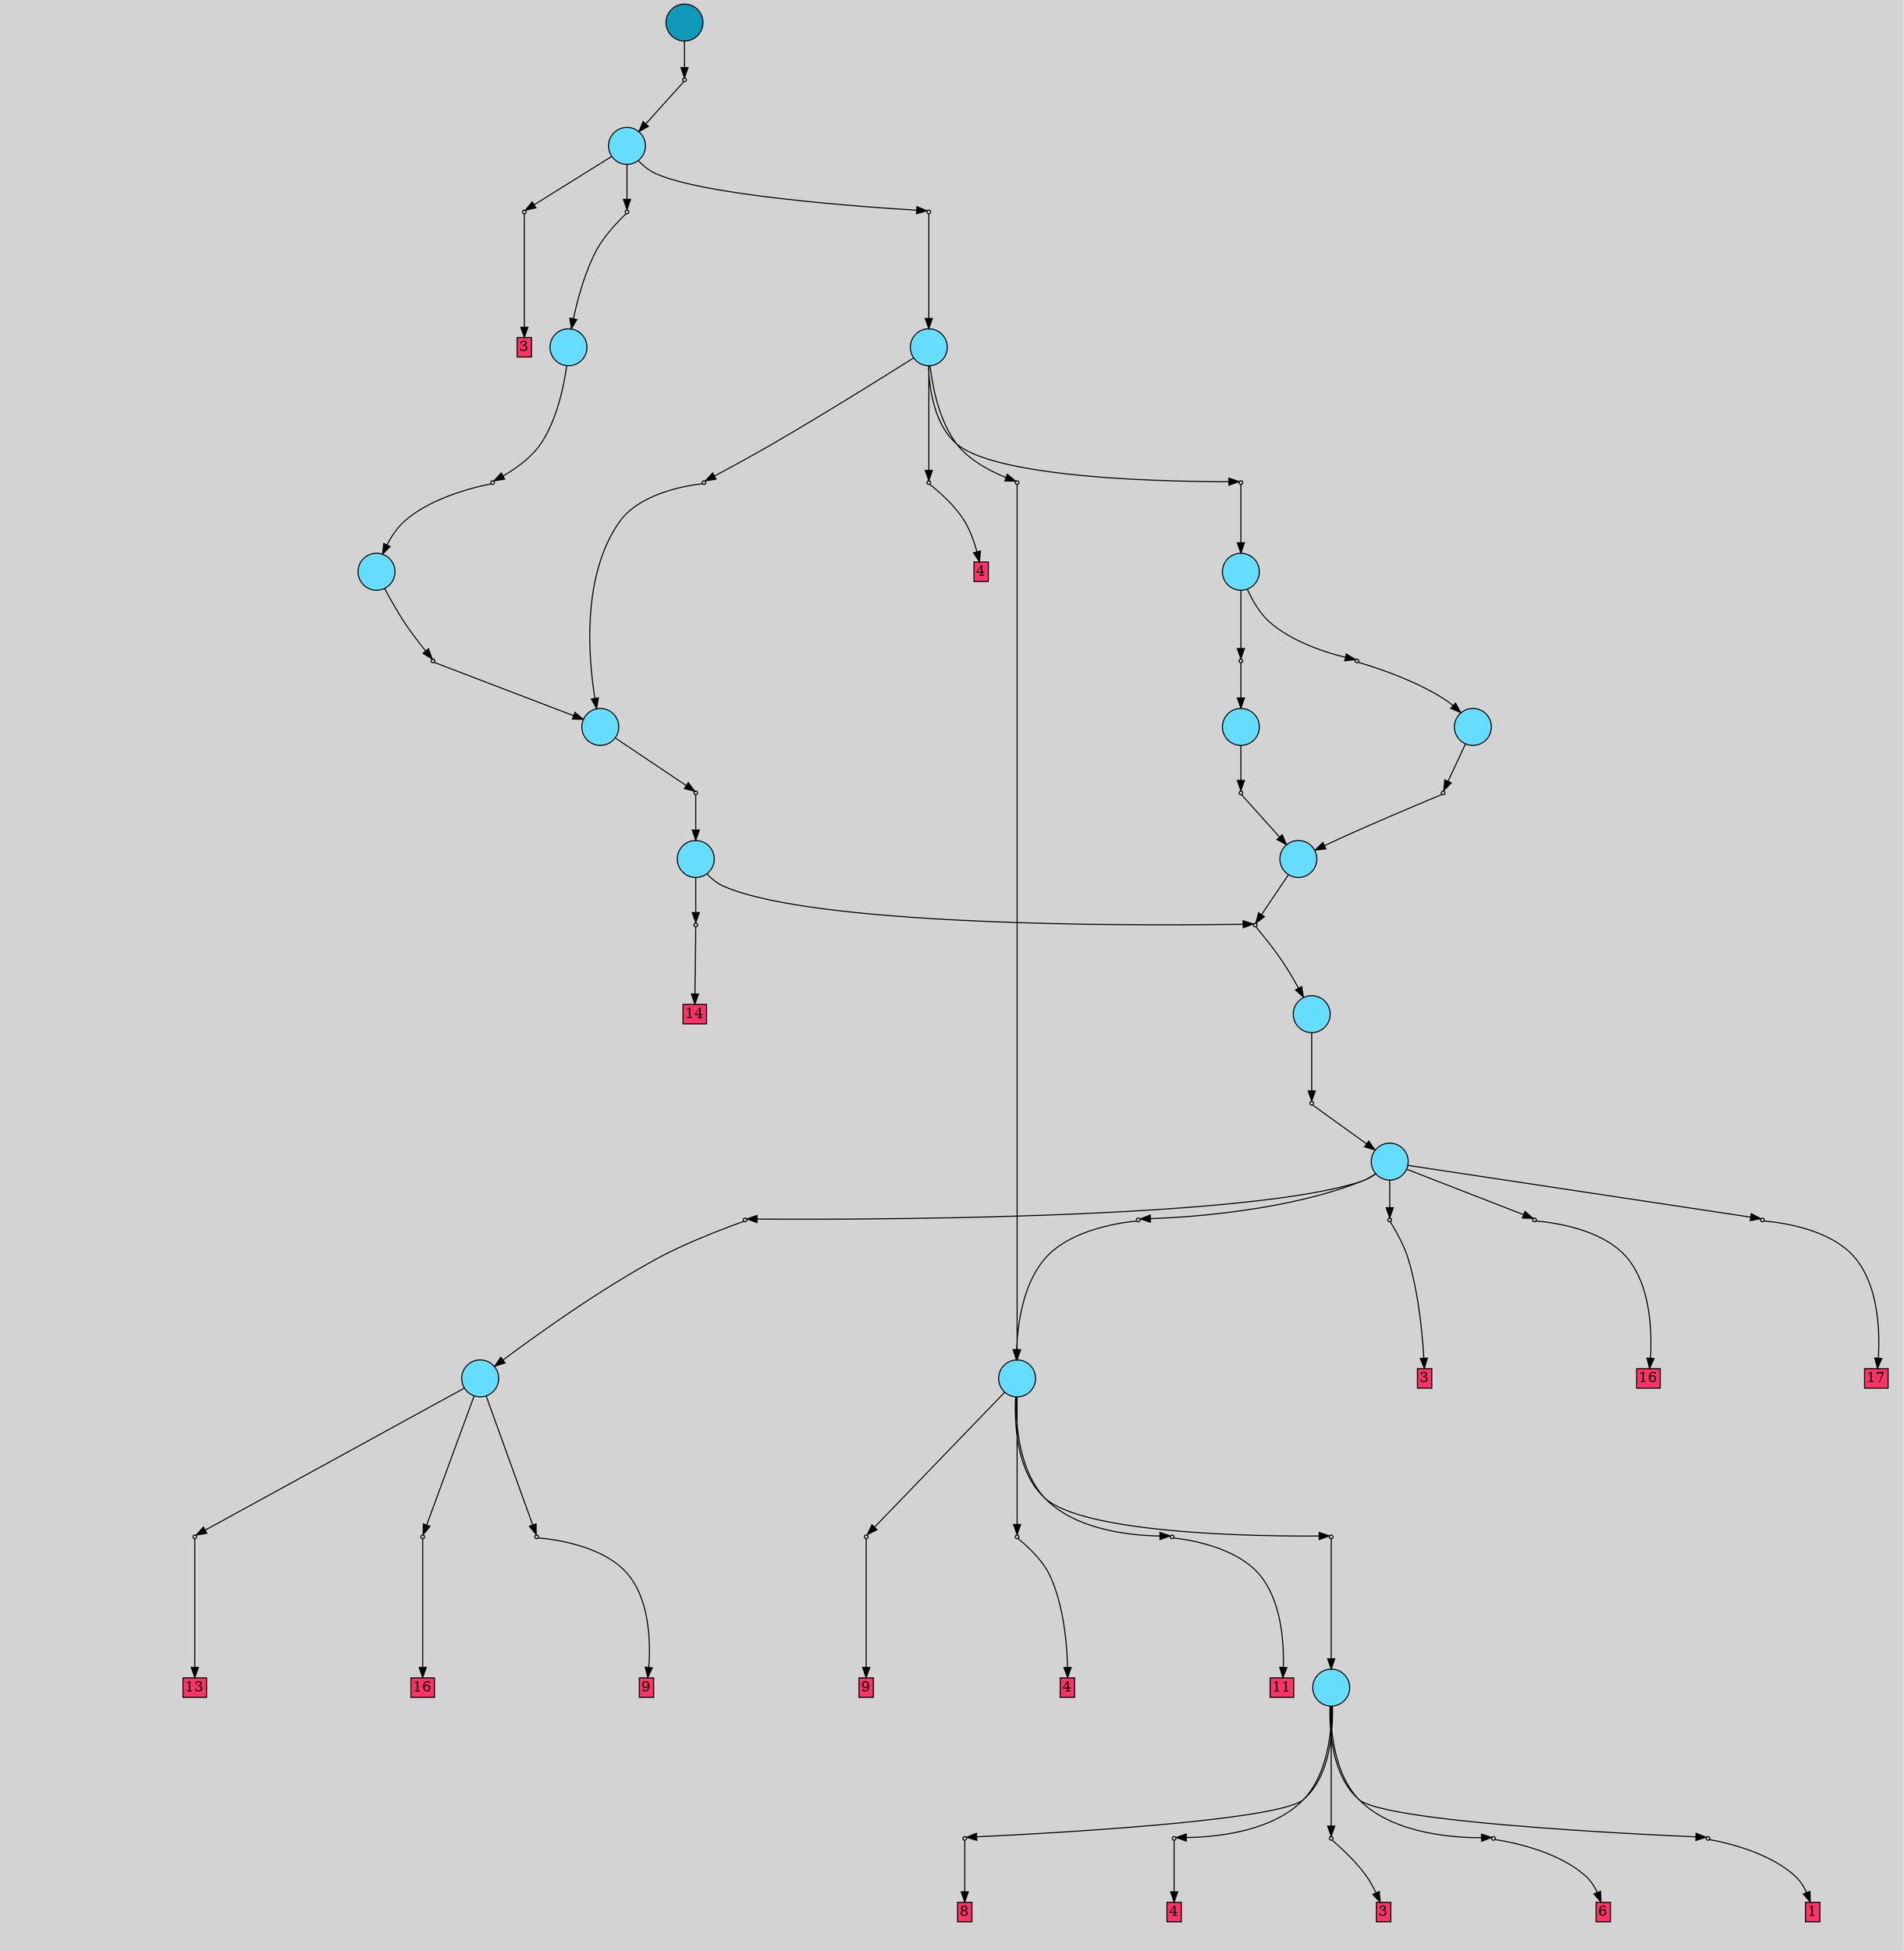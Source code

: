 digraph{
	graph[pad = "0.212, 0.055" bgcolor = lightgray]
	node[shape=circle style = filled label = ""]
		T0 [fillcolor="#66ddff"]
		T1 [fillcolor="#66ddff"]
		T2 [fillcolor="#66ddff"]
		T3 [fillcolor="#66ddff"]
		T4 [fillcolor="#66ddff"]
		T5 [fillcolor="#66ddff"]
		T6 [fillcolor="#66ddff"]
		T7 [fillcolor="#66ddff"]
		T8 [fillcolor="#66ddff"]
		T9 [fillcolor="#66ddff"]
		T10 [fillcolor="#66ddff"]
		T11 [fillcolor="#66ddff"]
		T12 [fillcolor="#66ddff"]
		T13 [fillcolor="#66ddff"]
		T14 [fillcolor="#66ddff"]
		T15 [fillcolor="#1199bb"]
		P0 [fillcolor="#cccccc" shape=point] //
		I0 [shape=box style=invis label="5|7&1|307#1|662&#92;n2|4&1|239#0|103&#92;n4|2&0|1132#1|1163&#92;n7|2&0|890#0|492&#92;n0|0&1|457#0|1282&#92;n"]
		P0 -> I0[style=invis]
		A0 [fillcolor="#ff3366" shape=box margin=0.03 width=0 height=0 label="9"]
		T0 -> P0 -> A0
		P1 [fillcolor="#cccccc" shape=point] //
		I1 [shape=box style=invis label="6|7&1|526#1|971&#92;n4|0&0|935#1|431&#92;n"]
		P1 -> I1[style=invis]
		A1 [fillcolor="#ff3366" shape=box margin=0.03 width=0 height=0 label="13"]
		T0 -> P1 -> A1
		P2 [fillcolor="#cccccc" shape=point] //
		I2 [shape=box style=invis label="4|7&1|962#1|591&#92;n6|4&0|943#0|935&#92;n4|0&0|220#1|229&#92;n2|1&0|776#1|1288&#92;n4|5&1|198#0|617&#92;n2|2&1|749#1|810&#92;n4|7&1|552#1|1295&#92;n2|3&1|95#1|608&#92;n4|1&0|359#0|221&#92;n7|7&0|1303#0|312&#92;n1|6&0|911#0|603&#92;n1|0&0|842#0|65&#92;n4|0&0|1323#0|1176&#92;n2|0&0|870#0|456&#92;n"]
		P2 -> I2[style=invis]
		A2 [fillcolor="#ff3366" shape=box margin=0.03 width=0 height=0 label="16"]
		T0 -> P2 -> A2
		P3 [fillcolor="#cccccc" shape=point] //
		I3 [shape=box style=invis label="0|0&1|1178#1|647&#92;n"]
		P3 -> I3[style=invis]
		A3 [fillcolor="#ff3366" shape=box margin=0.03 width=0 height=0 label="8"]
		T1 -> P3 -> A3
		P4 [fillcolor="#cccccc" shape=point] //
		I4 [shape=box style=invis label="7|0&1|795#0|733&#92;n1|7&0|1200#1|309&#92;n7|5&1|207#0|40&#92;n3|0&0|501#0|239&#92;n"]
		P4 -> I4[style=invis]
		A4 [fillcolor="#ff3366" shape=box margin=0.03 width=0 height=0 label="4"]
		T1 -> P4 -> A4
		P5 [fillcolor="#cccccc" shape=point] //
		I5 [shape=box style=invis label="7|1&0|1020#1|702&#92;n3|0&1|933#0|1&#92;n"]
		P5 -> I5[style=invis]
		A5 [fillcolor="#ff3366" shape=box margin=0.03 width=0 height=0 label="3"]
		T1 -> P5 -> A5
		P6 [fillcolor="#cccccc" shape=point] //
		I6 [shape=box style=invis label="4|5&1|110#1|165&#92;n3|0&1|1122#0|1269&#92;n3|4&0|589#1|957&#92;n3|0&0|4#0|328&#92;n"]
		P6 -> I6[style=invis]
		A6 [fillcolor="#ff3366" shape=box margin=0.03 width=0 height=0 label="6"]
		T1 -> P6 -> A6
		P7 [fillcolor="#cccccc" shape=point] //
		I7 [shape=box style=invis label="2|3&1|343#1|929&#92;n6|2&0|315#0|827&#92;n0|0&1|637#0|1338&#92;n"]
		P7 -> I7[style=invis]
		A7 [fillcolor="#ff3366" shape=box margin=0.03 width=0 height=0 label="1"]
		T1 -> P7 -> A7
		P8 [fillcolor="#cccccc" shape=point] //
		I8 [shape=box style=invis label="1|0&1|112#1|712&#92;n"]
		P8 -> I8[style=invis]
		A8 [fillcolor="#ff3366" shape=box margin=0.03 width=0 height=0 label="4"]
		T2 -> P8 -> A8
		P9 [fillcolor="#cccccc" shape=point] //
		I9 [shape=box style=invis label="5|1&1|324#0|301&#92;n2|5&0|881#1|1048&#92;n4|0&0|589#0|608&#92;n"]
		P9 -> I9[style=invis]
		A9 [fillcolor="#ff3366" shape=box margin=0.03 width=0 height=0 label="11"]
		T2 -> P9 -> A9
		P10 [fillcolor="#cccccc" shape=point] //
		I10 [shape=box style=invis label="1|0&1|998#1|1337&#92;n"]
		P10 -> I10[style=invis]
		T2 -> P10 -> T1
		P11 [fillcolor="#cccccc" shape=point] //
		I11 [shape=box style=invis label="5|7&1|1250#0|415&#92;n2|4&1|239#0|103&#92;n5|2&0|1132#1|1163&#92;n7|2&0|890#0|492&#92;n0|0&1|457#0|1282&#92;n"]
		P11 -> I11[style=invis]
		A10 [fillcolor="#ff3366" shape=box margin=0.03 width=0 height=0 label="9"]
		T2 -> P11 -> A10
		P12 [fillcolor="#cccccc" shape=point] //
		I12 [shape=box style=invis label="5|4&1|722#1|1054&#92;n4|5&0|1284#1|1106&#92;n1|0&1|513#0|1285&#92;n"]
		P12 -> I12[style=invis]
		A11 [fillcolor="#ff3366" shape=box margin=0.03 width=0 height=0 label="17"]
		T3 -> P12 -> A11
		P13 [fillcolor="#cccccc" shape=point] //
		I13 [shape=box style=invis label="4|3&1|505#1|440&#92;n3|6&0|387#0|1243&#92;n4|5&1|552#0|678&#92;n2|0&0|627#1|1019&#92;n2|1&0|320#0|149&#92;n2|3&0|462#0|1041&#92;n1|0&1|1246#0|747&#92;n"]
		P13 -> I13[style=invis]
		T3 -> P13 -> T0
		P14 [fillcolor="#cccccc" shape=point] //
		I14 [shape=box style=invis label="5|0&1|195#0|856&#92;n4|0&0|1232#0|184&#92;n2|1&0|1016#1|631&#92;n3|0&1|933#0|1&#92;n"]
		P14 -> I14[style=invis]
		A12 [fillcolor="#ff3366" shape=box margin=0.03 width=0 height=0 label="3"]
		T3 -> P14 -> A12
		P15 [fillcolor="#cccccc" shape=point] //
		I15 [shape=box style=invis label="7|7&1|730#1|939&#92;n4|2&1|750#1|1272&#92;n0|2&0|618#1|1042&#92;n4|4&1|870#1|1081&#92;n7|4&0|1276#1|34&#92;n5|0&0|682#0|282&#92;n4|5&0|959#0|348&#92;n1|6&1|1319#0|1016&#92;n3|0&1|449#0|741&#92;n1|0&0|566#0|704&#92;n"]
		P15 -> I15[style=invis]
		T3 -> P15 -> T2
		P16 [fillcolor="#cccccc" shape=point] //
		I16 [shape=box style=invis label="0|2&1|111#1|668&#92;n4|7&1|1045#0|2&#92;n6|4&0|943#0|935&#92;n4|0&0|220#1|229&#92;n2|1&0|776#1|1288&#92;n4|5&1|198#0|617&#92;n2|2&1|749#1|810&#92;n4|7&1|552#1|1295&#92;n2|3&1|95#1|608&#92;n4|1&0|359#0|221&#92;n7|7&0|1303#0|312&#92;n1|6&0|911#0|603&#92;n1|0&0|842#0|65&#92;n4|0&0|1323#0|1176&#92;n2|0&0|870#0|456&#92;n"]
		P16 -> I16[style=invis]
		A13 [fillcolor="#ff3366" shape=box margin=0.03 width=0 height=0 label="16"]
		T3 -> P16 -> A13
		P17 [fillcolor="#cccccc" shape=point] //
		I17 [shape=box style=invis label="3|1&1|912#0|1066&#92;n7|0&0|1217#1|1225&#92;n"]
		P17 -> I17[style=invis]
		T4 -> P17 -> T3
		P18 [fillcolor="#cccccc" shape=point] //
		I18 [shape=box style=invis label="3|6&1|642#0|692&#92;n1|3&0|934#1|744&#92;n1|0&0|411#1|569&#92;n"]
		P18 -> I18[style=invis]
		T5 -> P18 -> T4
		T6 -> P18
		P19 [fillcolor="#cccccc" shape=point] //
		I19 [shape=box style=invis label="0|6&1|1016#1|1179&#92;n1|7&1|119#0|1214&#92;n2|0&0|727#1|859&#92;n6|3&1|16#0|483&#92;n0|4&0|1283#0|864&#92;n7|0&0|444#0|1027&#92;n"]
		P19 -> I19[style=invis]
		A14 [fillcolor="#ff3366" shape=box margin=0.03 width=0 height=0 label="14"]
		T6 -> P19 -> A14
		P20 [fillcolor="#cccccc" shape=point] //
		I20 [shape=box style=invis label="3|3&1|25#0|693&#92;n7|4&1|539#1|781&#92;n1|0&0|1331#0|804&#92;n"]
		P20 -> I20[style=invis]
		T7 -> P20 -> T6
		P21 [fillcolor="#cccccc" shape=point] //
		I21 [shape=box style=invis label="3|3&1|25#0|693&#92;n7|4&1|539#1|781&#92;n1|0&0|1331#0|804&#92;n"]
		P21 -> I21[style=invis]
		T8 -> P21 -> T5
		P22 [fillcolor="#cccccc" shape=point] //
		I22 [shape=box style=invis label="3|3&1|25#0|693&#92;n1|0&0|1331#0|804&#92;n"]
		P22 -> I22[style=invis]
		T9 -> P22 -> T5
		P23 [fillcolor="#cccccc" shape=point] //
		I23 [shape=box style=invis label="6|5&0|1040#1|909&#92;n4|0&0|445#0|1234&#92;n"]
		P23 -> I23[style=invis]
		T10 -> P23 -> T9
		P24 [fillcolor="#cccccc" shape=point] //
		I24 [shape=box style=invis label="7|4&1|162#0|434&#92;n7|1&0|1108#0|936&#92;n4|0&0|1185#1|504&#92;n"]
		P24 -> I24[style=invis]
		T10 -> P24 -> T8
		P25 [fillcolor="#cccccc" shape=point] //
		I25 [shape=box style=invis label="2|7&1|308#1|295&#92;n6|2&0|183#0|981&#92;n3|0&1|248#0|762&#92;n"]
		P25 -> I25[style=invis]
		T11 -> P25 -> T10
		P26 [fillcolor="#cccccc" shape=point] //
		I26 [shape=box style=invis label="6|2&1|365#0|595&#92;n3|0&1|621#0|170&#92;n"]
		P26 -> I26[style=invis]
		T11 -> P26 -> T7
		P27 [fillcolor="#cccccc" shape=point] //
		I27 [shape=box style=invis label="1|1&1|920#1|838&#92;n1|7&1|1218#1|626&#92;n1|5&0|999#0|1337&#92;n1|5&1|1091#0|389&#92;n1|3&0|221#1|623&#92;n7|0&0|43#0|988&#92;n"]
		P27 -> I27[style=invis]
		A15 [fillcolor="#ff3366" shape=box margin=0.03 width=0 height=0 label="4"]
		T11 -> P27 -> A15
		P28 [fillcolor="#cccccc" shape=point] //
		I28 [shape=box style=invis label="2|3&1|343#1|486&#92;n6|2&0|315#0|827&#92;n6|6&0|394#0|202&#92;n5|5&1|275#1|469&#92;n2|4&0|837#0|766&#92;n1|0&1|536#0|1060&#92;n"]
		P28 -> I28[style=invis]
		T11 -> P28 -> T2
		P29 [fillcolor="#cccccc" shape=point] //
		I29 [shape=box style=invis label="6|2&1|365#0|595&#92;n3|0&1|621#0|170&#92;n"]
		P29 -> I29[style=invis]
		T12 -> P29 -> T7
		P30 [fillcolor="#cccccc" shape=point] //
		I30 [shape=box style=invis label="2|4&1|593#0|523&#92;n3|7&1|358#0|972&#92;n7|7&0|167#1|1034&#92;n2|3&1|95#1|608&#92;n1|6&0|911#0|603&#92;n1|0&0|643#0|62&#92;n"]
		P30 -> I30[style=invis]
		T13 -> P30 -> T12
		P31 [fillcolor="#cccccc" shape=point] //
		I31 [shape=box style=invis label="4|0&1|1169#1|1215&#92;n1|6&0|322#1|285&#92;n1|1&0|1030#0|304&#92;n3|6&0|328#0|1231&#92;n7|4&1|866#0|1234&#92;n1|7&1|119#0|1214&#92;n2|4&0|1324#0|233&#92;n2|5&0|391#0|1326&#92;n2|0&0|213#0|1228&#92;n"]
		P31 -> I31[style=invis]
		A16 [fillcolor="#ff3366" shape=box margin=0.03 width=0 height=0 label="3"]
		T14 -> P31 -> A16
		P32 [fillcolor="#cccccc" shape=point] //
		I32 [shape=box style=invis label="6|6&1|1148#0|818&#92;n0|3&1|933#1|896&#92;n1|5&0|950#1|1279&#92;n6|5&0|197#1|1281&#92;n2|4&1|460#0|867&#92;n7|4&0|180#1|441&#92;n3|2&0|316#1|1099&#92;n7|4&0|589#1|578&#92;n0|6&0|420#0|402&#92;n6|1&0|694#0|1230&#92;n0|3&1|792#0|513&#92;n6|0&0|499#0|111&#92;n"]
		P32 -> I32[style=invis]
		T14 -> P32 -> T13
		P33 [fillcolor="#cccccc" shape=point] //
		I33 [shape=box style=invis label="6|3&1|693#0|71&#92;n2|4&1|593#0|523&#92;n3|7&1|358#0|972&#92;n7|7&0|167#1|1034&#92;n2|3&1|95#1|608&#92;n1|6&0|911#0|603&#92;n7|3&0|867#1|1290&#92;n1|0&0|643#0|62&#92;n"]
		P33 -> I33[style=invis]
		T14 -> P33 -> T11
		P34 [fillcolor="#cccccc" shape=point] //
		I34 [shape=box style=invis label="5|0&0|570#1|78&#92;n3|4&0|1312#0|437&#92;n1|0&1|12#0|324&#92;n"]
		P34 -> I34[style=invis]
		T15 -> P34 -> T14
		{ rank= same T15 }
}
